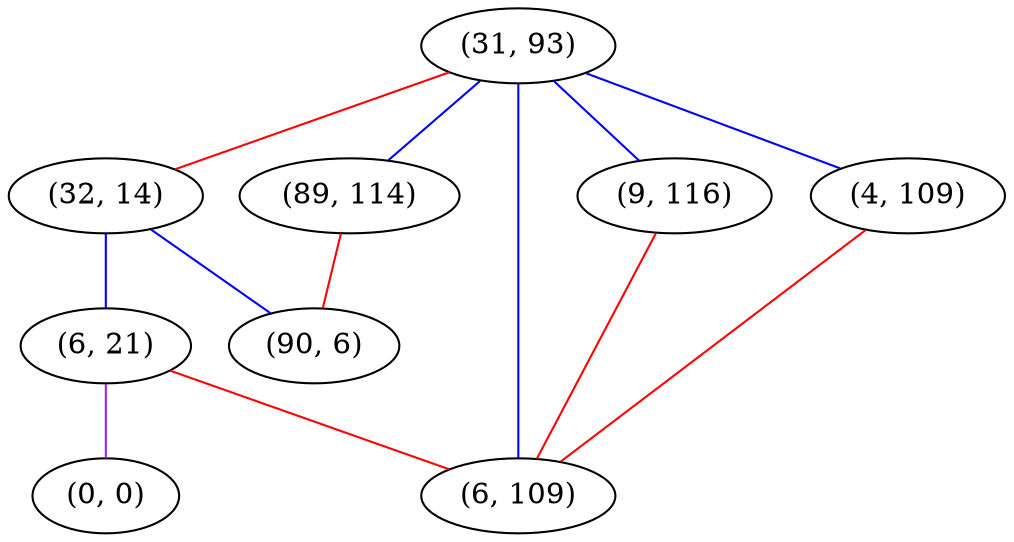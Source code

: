 graph "" {
"(31, 93)";
"(9, 116)";
"(89, 114)";
"(32, 14)";
"(6, 21)";
"(4, 109)";
"(0, 0)";
"(6, 109)";
"(90, 6)";
"(31, 93)" -- "(4, 109)"  [color=blue, key=0, weight=3];
"(31, 93)" -- "(32, 14)"  [color=red, key=0, weight=1];
"(31, 93)" -- "(6, 109)"  [color=blue, key=0, weight=3];
"(31, 93)" -- "(9, 116)"  [color=blue, key=0, weight=3];
"(31, 93)" -- "(89, 114)"  [color=blue, key=0, weight=3];
"(9, 116)" -- "(6, 109)"  [color=red, key=0, weight=1];
"(89, 114)" -- "(90, 6)"  [color=red, key=0, weight=1];
"(32, 14)" -- "(90, 6)"  [color=blue, key=0, weight=3];
"(32, 14)" -- "(6, 21)"  [color=blue, key=0, weight=3];
"(6, 21)" -- "(0, 0)"  [color=purple, key=0, weight=4];
"(6, 21)" -- "(6, 109)"  [color=red, key=0, weight=1];
"(4, 109)" -- "(6, 109)"  [color=red, key=0, weight=1];
}
